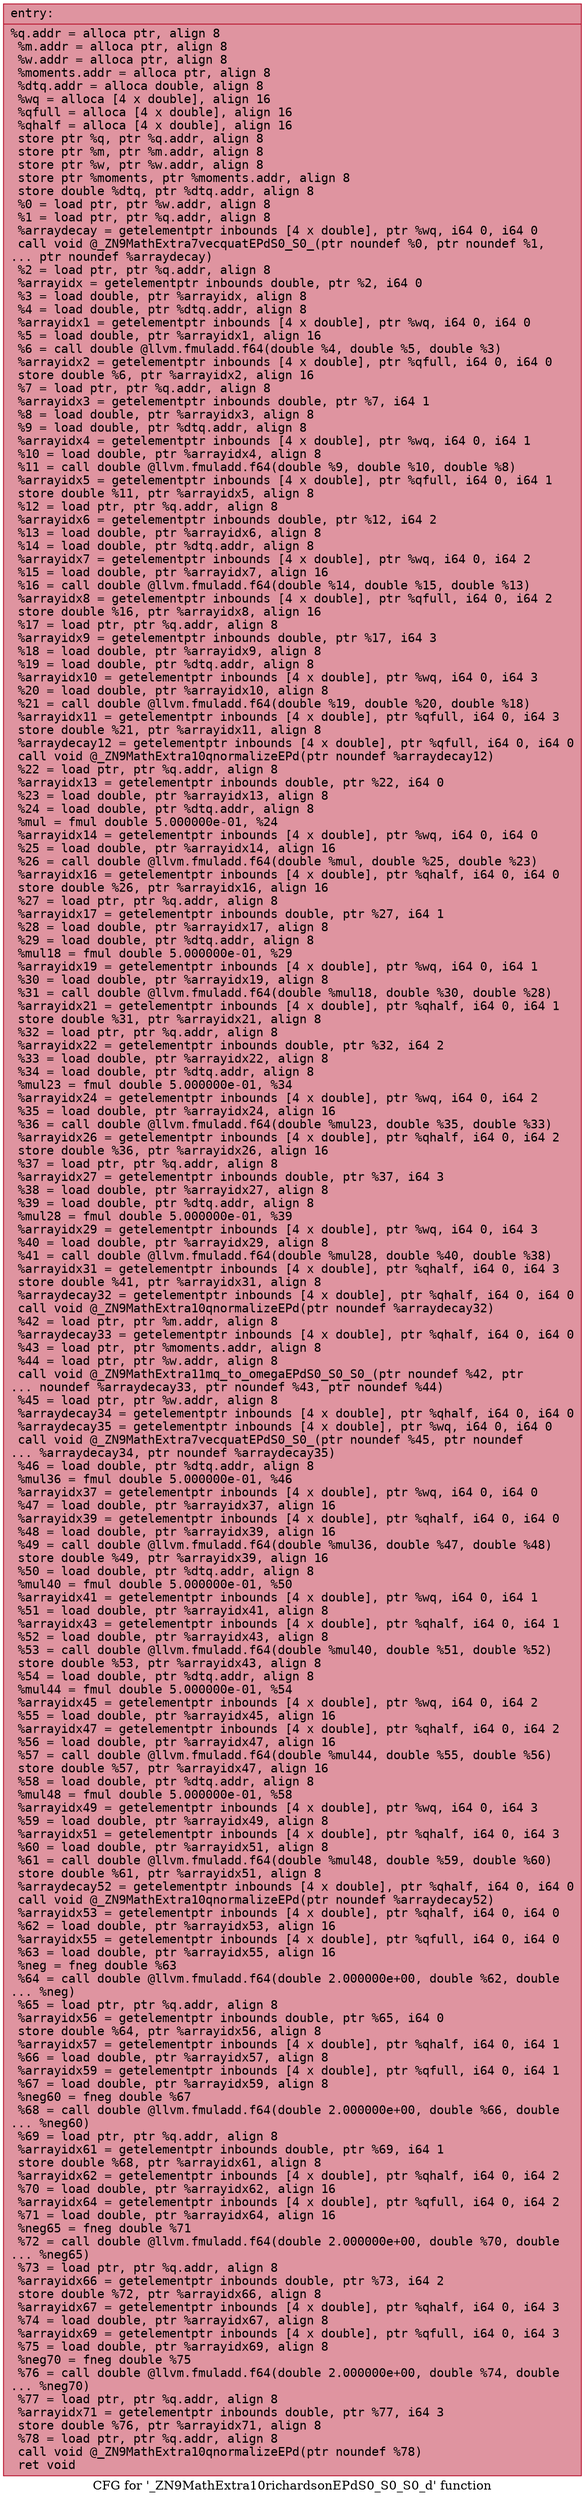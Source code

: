 digraph "CFG for '_ZN9MathExtra10richardsonEPdS0_S0_S0_d' function" {
	label="CFG for '_ZN9MathExtra10richardsonEPdS0_S0_S0_d' function";

	Node0x5583735b1df0 [shape=record,color="#b70d28ff", style=filled, fillcolor="#b70d2870" fontname="Courier",label="{entry:\l|  %q.addr = alloca ptr, align 8\l  %m.addr = alloca ptr, align 8\l  %w.addr = alloca ptr, align 8\l  %moments.addr = alloca ptr, align 8\l  %dtq.addr = alloca double, align 8\l  %wq = alloca [4 x double], align 16\l  %qfull = alloca [4 x double], align 16\l  %qhalf = alloca [4 x double], align 16\l  store ptr %q, ptr %q.addr, align 8\l  store ptr %m, ptr %m.addr, align 8\l  store ptr %w, ptr %w.addr, align 8\l  store ptr %moments, ptr %moments.addr, align 8\l  store double %dtq, ptr %dtq.addr, align 8\l  %0 = load ptr, ptr %w.addr, align 8\l  %1 = load ptr, ptr %q.addr, align 8\l  %arraydecay = getelementptr inbounds [4 x double], ptr %wq, i64 0, i64 0\l  call void @_ZN9MathExtra7vecquatEPdS0_S0_(ptr noundef %0, ptr noundef %1,\l... ptr noundef %arraydecay)\l  %2 = load ptr, ptr %q.addr, align 8\l  %arrayidx = getelementptr inbounds double, ptr %2, i64 0\l  %3 = load double, ptr %arrayidx, align 8\l  %4 = load double, ptr %dtq.addr, align 8\l  %arrayidx1 = getelementptr inbounds [4 x double], ptr %wq, i64 0, i64 0\l  %5 = load double, ptr %arrayidx1, align 16\l  %6 = call double @llvm.fmuladd.f64(double %4, double %5, double %3)\l  %arrayidx2 = getelementptr inbounds [4 x double], ptr %qfull, i64 0, i64 0\l  store double %6, ptr %arrayidx2, align 16\l  %7 = load ptr, ptr %q.addr, align 8\l  %arrayidx3 = getelementptr inbounds double, ptr %7, i64 1\l  %8 = load double, ptr %arrayidx3, align 8\l  %9 = load double, ptr %dtq.addr, align 8\l  %arrayidx4 = getelementptr inbounds [4 x double], ptr %wq, i64 0, i64 1\l  %10 = load double, ptr %arrayidx4, align 8\l  %11 = call double @llvm.fmuladd.f64(double %9, double %10, double %8)\l  %arrayidx5 = getelementptr inbounds [4 x double], ptr %qfull, i64 0, i64 1\l  store double %11, ptr %arrayidx5, align 8\l  %12 = load ptr, ptr %q.addr, align 8\l  %arrayidx6 = getelementptr inbounds double, ptr %12, i64 2\l  %13 = load double, ptr %arrayidx6, align 8\l  %14 = load double, ptr %dtq.addr, align 8\l  %arrayidx7 = getelementptr inbounds [4 x double], ptr %wq, i64 0, i64 2\l  %15 = load double, ptr %arrayidx7, align 16\l  %16 = call double @llvm.fmuladd.f64(double %14, double %15, double %13)\l  %arrayidx8 = getelementptr inbounds [4 x double], ptr %qfull, i64 0, i64 2\l  store double %16, ptr %arrayidx8, align 16\l  %17 = load ptr, ptr %q.addr, align 8\l  %arrayidx9 = getelementptr inbounds double, ptr %17, i64 3\l  %18 = load double, ptr %arrayidx9, align 8\l  %19 = load double, ptr %dtq.addr, align 8\l  %arrayidx10 = getelementptr inbounds [4 x double], ptr %wq, i64 0, i64 3\l  %20 = load double, ptr %arrayidx10, align 8\l  %21 = call double @llvm.fmuladd.f64(double %19, double %20, double %18)\l  %arrayidx11 = getelementptr inbounds [4 x double], ptr %qfull, i64 0, i64 3\l  store double %21, ptr %arrayidx11, align 8\l  %arraydecay12 = getelementptr inbounds [4 x double], ptr %qfull, i64 0, i64 0\l  call void @_ZN9MathExtra10qnormalizeEPd(ptr noundef %arraydecay12)\l  %22 = load ptr, ptr %q.addr, align 8\l  %arrayidx13 = getelementptr inbounds double, ptr %22, i64 0\l  %23 = load double, ptr %arrayidx13, align 8\l  %24 = load double, ptr %dtq.addr, align 8\l  %mul = fmul double 5.000000e-01, %24\l  %arrayidx14 = getelementptr inbounds [4 x double], ptr %wq, i64 0, i64 0\l  %25 = load double, ptr %arrayidx14, align 16\l  %26 = call double @llvm.fmuladd.f64(double %mul, double %25, double %23)\l  %arrayidx16 = getelementptr inbounds [4 x double], ptr %qhalf, i64 0, i64 0\l  store double %26, ptr %arrayidx16, align 16\l  %27 = load ptr, ptr %q.addr, align 8\l  %arrayidx17 = getelementptr inbounds double, ptr %27, i64 1\l  %28 = load double, ptr %arrayidx17, align 8\l  %29 = load double, ptr %dtq.addr, align 8\l  %mul18 = fmul double 5.000000e-01, %29\l  %arrayidx19 = getelementptr inbounds [4 x double], ptr %wq, i64 0, i64 1\l  %30 = load double, ptr %arrayidx19, align 8\l  %31 = call double @llvm.fmuladd.f64(double %mul18, double %30, double %28)\l  %arrayidx21 = getelementptr inbounds [4 x double], ptr %qhalf, i64 0, i64 1\l  store double %31, ptr %arrayidx21, align 8\l  %32 = load ptr, ptr %q.addr, align 8\l  %arrayidx22 = getelementptr inbounds double, ptr %32, i64 2\l  %33 = load double, ptr %arrayidx22, align 8\l  %34 = load double, ptr %dtq.addr, align 8\l  %mul23 = fmul double 5.000000e-01, %34\l  %arrayidx24 = getelementptr inbounds [4 x double], ptr %wq, i64 0, i64 2\l  %35 = load double, ptr %arrayidx24, align 16\l  %36 = call double @llvm.fmuladd.f64(double %mul23, double %35, double %33)\l  %arrayidx26 = getelementptr inbounds [4 x double], ptr %qhalf, i64 0, i64 2\l  store double %36, ptr %arrayidx26, align 16\l  %37 = load ptr, ptr %q.addr, align 8\l  %arrayidx27 = getelementptr inbounds double, ptr %37, i64 3\l  %38 = load double, ptr %arrayidx27, align 8\l  %39 = load double, ptr %dtq.addr, align 8\l  %mul28 = fmul double 5.000000e-01, %39\l  %arrayidx29 = getelementptr inbounds [4 x double], ptr %wq, i64 0, i64 3\l  %40 = load double, ptr %arrayidx29, align 8\l  %41 = call double @llvm.fmuladd.f64(double %mul28, double %40, double %38)\l  %arrayidx31 = getelementptr inbounds [4 x double], ptr %qhalf, i64 0, i64 3\l  store double %41, ptr %arrayidx31, align 8\l  %arraydecay32 = getelementptr inbounds [4 x double], ptr %qhalf, i64 0, i64 0\l  call void @_ZN9MathExtra10qnormalizeEPd(ptr noundef %arraydecay32)\l  %42 = load ptr, ptr %m.addr, align 8\l  %arraydecay33 = getelementptr inbounds [4 x double], ptr %qhalf, i64 0, i64 0\l  %43 = load ptr, ptr %moments.addr, align 8\l  %44 = load ptr, ptr %w.addr, align 8\l  call void @_ZN9MathExtra11mq_to_omegaEPdS0_S0_S0_(ptr noundef %42, ptr\l... noundef %arraydecay33, ptr noundef %43, ptr noundef %44)\l  %45 = load ptr, ptr %w.addr, align 8\l  %arraydecay34 = getelementptr inbounds [4 x double], ptr %qhalf, i64 0, i64 0\l  %arraydecay35 = getelementptr inbounds [4 x double], ptr %wq, i64 0, i64 0\l  call void @_ZN9MathExtra7vecquatEPdS0_S0_(ptr noundef %45, ptr noundef\l... %arraydecay34, ptr noundef %arraydecay35)\l  %46 = load double, ptr %dtq.addr, align 8\l  %mul36 = fmul double 5.000000e-01, %46\l  %arrayidx37 = getelementptr inbounds [4 x double], ptr %wq, i64 0, i64 0\l  %47 = load double, ptr %arrayidx37, align 16\l  %arrayidx39 = getelementptr inbounds [4 x double], ptr %qhalf, i64 0, i64 0\l  %48 = load double, ptr %arrayidx39, align 16\l  %49 = call double @llvm.fmuladd.f64(double %mul36, double %47, double %48)\l  store double %49, ptr %arrayidx39, align 16\l  %50 = load double, ptr %dtq.addr, align 8\l  %mul40 = fmul double 5.000000e-01, %50\l  %arrayidx41 = getelementptr inbounds [4 x double], ptr %wq, i64 0, i64 1\l  %51 = load double, ptr %arrayidx41, align 8\l  %arrayidx43 = getelementptr inbounds [4 x double], ptr %qhalf, i64 0, i64 1\l  %52 = load double, ptr %arrayidx43, align 8\l  %53 = call double @llvm.fmuladd.f64(double %mul40, double %51, double %52)\l  store double %53, ptr %arrayidx43, align 8\l  %54 = load double, ptr %dtq.addr, align 8\l  %mul44 = fmul double 5.000000e-01, %54\l  %arrayidx45 = getelementptr inbounds [4 x double], ptr %wq, i64 0, i64 2\l  %55 = load double, ptr %arrayidx45, align 16\l  %arrayidx47 = getelementptr inbounds [4 x double], ptr %qhalf, i64 0, i64 2\l  %56 = load double, ptr %arrayidx47, align 16\l  %57 = call double @llvm.fmuladd.f64(double %mul44, double %55, double %56)\l  store double %57, ptr %arrayidx47, align 16\l  %58 = load double, ptr %dtq.addr, align 8\l  %mul48 = fmul double 5.000000e-01, %58\l  %arrayidx49 = getelementptr inbounds [4 x double], ptr %wq, i64 0, i64 3\l  %59 = load double, ptr %arrayidx49, align 8\l  %arrayidx51 = getelementptr inbounds [4 x double], ptr %qhalf, i64 0, i64 3\l  %60 = load double, ptr %arrayidx51, align 8\l  %61 = call double @llvm.fmuladd.f64(double %mul48, double %59, double %60)\l  store double %61, ptr %arrayidx51, align 8\l  %arraydecay52 = getelementptr inbounds [4 x double], ptr %qhalf, i64 0, i64 0\l  call void @_ZN9MathExtra10qnormalizeEPd(ptr noundef %arraydecay52)\l  %arrayidx53 = getelementptr inbounds [4 x double], ptr %qhalf, i64 0, i64 0\l  %62 = load double, ptr %arrayidx53, align 16\l  %arrayidx55 = getelementptr inbounds [4 x double], ptr %qfull, i64 0, i64 0\l  %63 = load double, ptr %arrayidx55, align 16\l  %neg = fneg double %63\l  %64 = call double @llvm.fmuladd.f64(double 2.000000e+00, double %62, double\l... %neg)\l  %65 = load ptr, ptr %q.addr, align 8\l  %arrayidx56 = getelementptr inbounds double, ptr %65, i64 0\l  store double %64, ptr %arrayidx56, align 8\l  %arrayidx57 = getelementptr inbounds [4 x double], ptr %qhalf, i64 0, i64 1\l  %66 = load double, ptr %arrayidx57, align 8\l  %arrayidx59 = getelementptr inbounds [4 x double], ptr %qfull, i64 0, i64 1\l  %67 = load double, ptr %arrayidx59, align 8\l  %neg60 = fneg double %67\l  %68 = call double @llvm.fmuladd.f64(double 2.000000e+00, double %66, double\l... %neg60)\l  %69 = load ptr, ptr %q.addr, align 8\l  %arrayidx61 = getelementptr inbounds double, ptr %69, i64 1\l  store double %68, ptr %arrayidx61, align 8\l  %arrayidx62 = getelementptr inbounds [4 x double], ptr %qhalf, i64 0, i64 2\l  %70 = load double, ptr %arrayidx62, align 16\l  %arrayidx64 = getelementptr inbounds [4 x double], ptr %qfull, i64 0, i64 2\l  %71 = load double, ptr %arrayidx64, align 16\l  %neg65 = fneg double %71\l  %72 = call double @llvm.fmuladd.f64(double 2.000000e+00, double %70, double\l... %neg65)\l  %73 = load ptr, ptr %q.addr, align 8\l  %arrayidx66 = getelementptr inbounds double, ptr %73, i64 2\l  store double %72, ptr %arrayidx66, align 8\l  %arrayidx67 = getelementptr inbounds [4 x double], ptr %qhalf, i64 0, i64 3\l  %74 = load double, ptr %arrayidx67, align 8\l  %arrayidx69 = getelementptr inbounds [4 x double], ptr %qfull, i64 0, i64 3\l  %75 = load double, ptr %arrayidx69, align 8\l  %neg70 = fneg double %75\l  %76 = call double @llvm.fmuladd.f64(double 2.000000e+00, double %74, double\l... %neg70)\l  %77 = load ptr, ptr %q.addr, align 8\l  %arrayidx71 = getelementptr inbounds double, ptr %77, i64 3\l  store double %76, ptr %arrayidx71, align 8\l  %78 = load ptr, ptr %q.addr, align 8\l  call void @_ZN9MathExtra10qnormalizeEPd(ptr noundef %78)\l  ret void\l}"];
}
